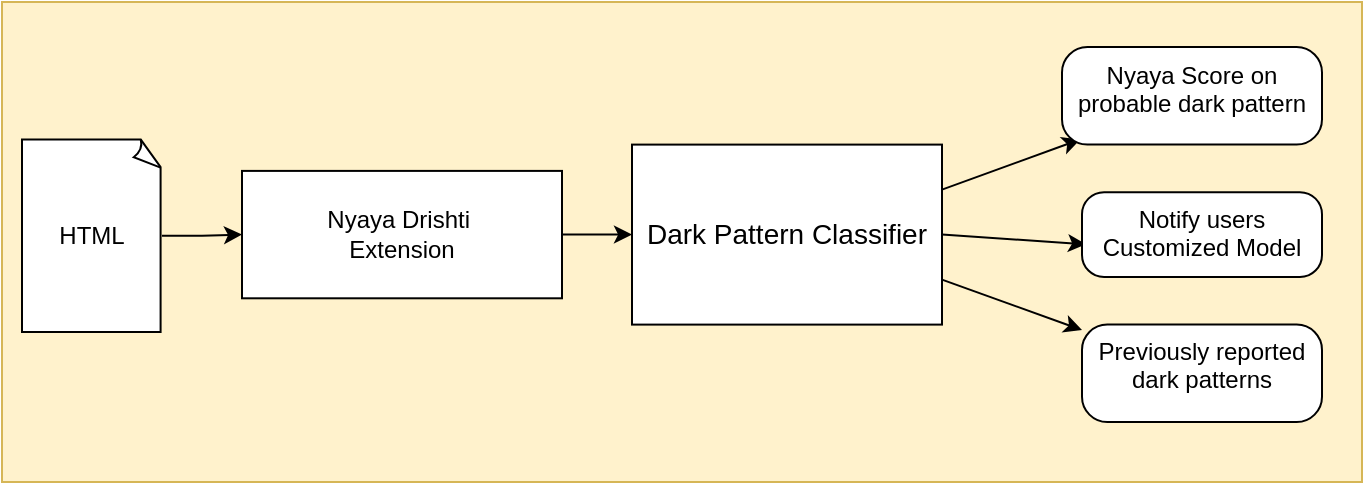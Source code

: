 <mxfile version="23.1.2" type="device">
  <diagram name="Page-1" id="gZ0JkJsrRNYWMLLHbI5_">
    <mxGraphModel dx="994" dy="1678" grid="1" gridSize="10" guides="1" tooltips="1" connect="1" arrows="1" fold="1" page="1" pageScale="1" pageWidth="850" pageHeight="1100" math="0" shadow="0">
      <root>
        <mxCell id="0" />
        <mxCell id="1" parent="0" />
        <mxCell id="2_KHZOJ8DBUEH01xGZ7C-6" value="" style="rounded=0;whiteSpace=wrap;html=1;fillColor=#fff2cc;strokeColor=#d6b656;movable=1;resizable=1;rotatable=1;deletable=1;editable=1;locked=0;connectable=1;" parent="1" vertex="1">
          <mxGeometry x="110" y="-500" width="680" height="240" as="geometry" />
        </mxCell>
        <mxCell id="c17cPs4ODMmT4z2fLXIL-7" style="edgeStyle=orthogonalEdgeStyle;rounded=0;orthogonalLoop=1;jettySize=auto;html=1;exitX=1;exitY=0.5;exitDx=0;exitDy=0;entryX=0;entryY=0.5;entryDx=0;entryDy=0;" parent="1" source="2_KHZOJ8DBUEH01xGZ7C-1" target="c17cPs4ODMmT4z2fLXIL-5" edge="1">
          <mxGeometry relative="1" as="geometry" />
        </mxCell>
        <mxCell id="2_KHZOJ8DBUEH01xGZ7C-1" value="Nyaya Drishti&amp;nbsp;&lt;br&gt;Extension" style="rounded=1;whiteSpace=wrap;html=1;arcSize=0;" parent="1" vertex="1">
          <mxGeometry x="230" y="-415.55" width="160" height="63.7" as="geometry" />
        </mxCell>
        <mxCell id="6NxGsOFJBlyZOmLDARHa-10" style="edgeStyle=orthogonalEdgeStyle;rounded=0;orthogonalLoop=1;jettySize=auto;html=1;entryX=0;entryY=0.5;entryDx=0;entryDy=0;exitX=1;exitY=0.5;exitDx=0;exitDy=0;exitPerimeter=0;" parent="1" source="c17cPs4ODMmT4z2fLXIL-1" target="2_KHZOJ8DBUEH01xGZ7C-1" edge="1">
          <mxGeometry relative="1" as="geometry">
            <mxPoint x="270" y="-383.7" as="targetPoint" />
            <mxPoint x="194.51" y="-383.6" as="sourcePoint" />
          </mxGeometry>
        </mxCell>
        <mxCell id="6NxGsOFJBlyZOmLDARHa-56" value="" style="rounded=0;orthogonalLoop=1;jettySize=auto;html=1;exitX=1;exitY=0.25;exitDx=0;exitDy=0;entryX=0.07;entryY=0.947;entryDx=0;entryDy=0;entryPerimeter=0;" parent="1" source="c17cPs4ODMmT4z2fLXIL-5" edge="1" target="c17cPs4ODMmT4z2fLXIL-13">
          <mxGeometry relative="1" as="geometry">
            <mxPoint x="630" y="-383.7" as="sourcePoint" />
            <mxPoint x="650" y="-452.4" as="targetPoint" />
          </mxGeometry>
        </mxCell>
        <mxCell id="c17cPs4ODMmT4z2fLXIL-1" value="HTML" style="whiteSpace=wrap;html=1;shape=mxgraph.basic.document" parent="1" vertex="1">
          <mxGeometry x="120" y="-431.2" width="70" height="96.2" as="geometry" />
        </mxCell>
        <mxCell id="c17cPs4ODMmT4z2fLXIL-4" value="" style="shape=image;html=1;verticalAlign=top;verticalLabelPosition=bottom;labelBackgroundColor=#ffffff;imageAspect=0;aspect=fixed;image=https://cdn1.iconfinder.com/data/icons/material-core/23/extension-128.png" parent="1" vertex="1">
          <mxGeometry x="240" y="-395.55" width="23.7" height="23.7" as="geometry" />
        </mxCell>
        <mxCell id="c17cPs4ODMmT4z2fLXIL-5" value="&lt;font style=&quot;font-size: 14px;&quot;&gt;Dark Pattern Classifier&lt;/font&gt;" style="rounded=0;whiteSpace=wrap;html=1;" parent="1" vertex="1">
          <mxGeometry x="425" y="-428.7" width="155" height="90" as="geometry" />
        </mxCell>
        <mxCell id="c17cPs4ODMmT4z2fLXIL-11" value="" style="rounded=0;orthogonalLoop=1;jettySize=auto;html=1;exitX=1;exitY=0.75;exitDx=0;exitDy=0;strokeColor=default;" parent="1" source="c17cPs4ODMmT4z2fLXIL-5" edge="1" target="Hwc7bZdJeDDMIHLWgQYn-2">
          <mxGeometry relative="1" as="geometry">
            <mxPoint x="590" y="-353.05" as="sourcePoint" />
            <mxPoint x="660" y="-350" as="targetPoint" />
          </mxGeometry>
        </mxCell>
        <mxCell id="c17cPs4ODMmT4z2fLXIL-13" value="Nyaya Score on probable dark pattern" style="whiteSpace=wrap;html=1;verticalAlign=top;rounded=1;glass=0;shadow=0;arcSize=26;" parent="1" vertex="1">
          <mxGeometry x="640" y="-477.5" width="130" height="48.8" as="geometry" />
        </mxCell>
        <mxCell id="c17cPs4ODMmT4z2fLXIL-15" style="rounded=0;orthogonalLoop=1;jettySize=auto;html=1;exitX=1;exitY=0.5;exitDx=0;exitDy=0;entryX=0.017;entryY=0.615;entryDx=0;entryDy=0;entryPerimeter=0;" parent="1" source="c17cPs4ODMmT4z2fLXIL-5" edge="1" target="Hwc7bZdJeDDMIHLWgQYn-1">
          <mxGeometry relative="1" as="geometry">
            <mxPoint x="650" y="-384" as="targetPoint" />
          </mxGeometry>
        </mxCell>
        <mxCell id="Hwc7bZdJeDDMIHLWgQYn-1" value="Notify users Customized Model" style="whiteSpace=wrap;html=1;verticalAlign=top;rounded=1;glass=0;shadow=0;arcSize=26;" vertex="1" parent="1">
          <mxGeometry x="650" y="-404.9" width="120" height="42.4" as="geometry" />
        </mxCell>
        <mxCell id="Hwc7bZdJeDDMIHLWgQYn-2" value="Previously reported dark patterns" style="whiteSpace=wrap;html=1;verticalAlign=top;rounded=1;glass=0;shadow=0;arcSize=26;" vertex="1" parent="1">
          <mxGeometry x="650" y="-338.7" width="120" height="48.7" as="geometry" />
        </mxCell>
      </root>
    </mxGraphModel>
  </diagram>
</mxfile>
